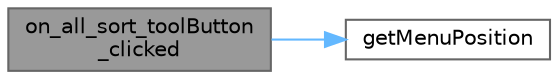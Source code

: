 digraph "on_all_sort_toolButton_clicked"
{
 // LATEX_PDF_SIZE
  bgcolor="transparent";
  edge [fontname=Helvetica,fontsize=10,labelfontname=Helvetica,labelfontsize=10];
  node [fontname=Helvetica,fontsize=10,shape=box,height=0.2,width=0.4];
  rankdir="LR";
  Node1 [id="Node000001",label="on_all_sort_toolButton\l_clicked",height=0.2,width=0.4,color="gray40", fillcolor="grey60", style="filled", fontcolor="black",tooltip="处理排序按钮点击"];
  Node1 -> Node2 [id="edge1_Node000001_Node000002",color="steelblue1",style="solid",tooltip=" "];
  Node2 [id="Node000002",label="getMenuPosition",height=0.2,width=0.4,color="grey40", fillcolor="white", style="filled",URL="$class_all_music.html#aeab41b278e449a68fbd1c98c9e1516a8",tooltip="获取菜单显示位置"];
}
